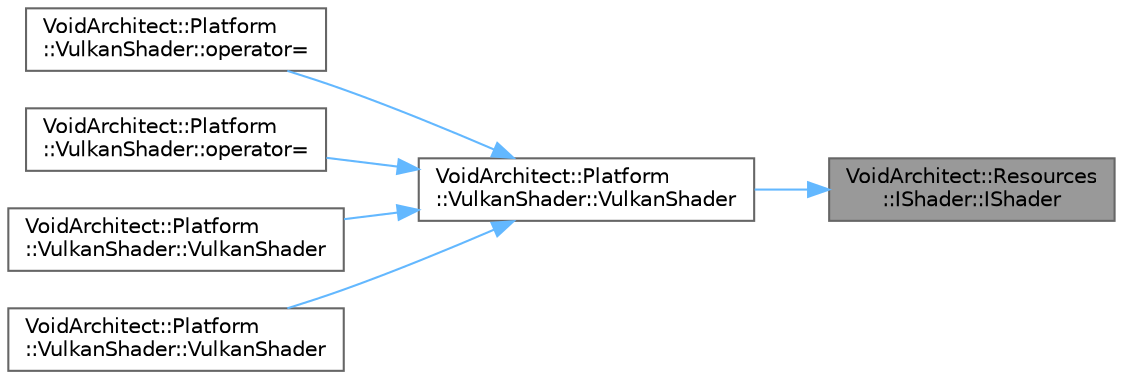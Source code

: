 digraph "VoidArchitect::Resources::IShader::IShader"
{
 // LATEX_PDF_SIZE
  bgcolor="transparent";
  edge [fontname=Helvetica,fontsize=10,labelfontname=Helvetica,labelfontsize=10];
  node [fontname=Helvetica,fontsize=10,shape=box,height=0.2,width=0.4];
  rankdir="RL";
  Node1 [id="Node000001",label="VoidArchitect::Resources\l::IShader::IShader",height=0.2,width=0.4,color="gray40", fillcolor="grey60", style="filled", fontcolor="black",tooltip=" "];
  Node1 -> Node2 [id="edge1_Node000001_Node000002",dir="back",color="steelblue1",style="solid",tooltip=" "];
  Node2 [id="Node000002",label="VoidArchitect::Platform\l::VulkanShader::VulkanShader",height=0.2,width=0.4,color="grey40", fillcolor="white", style="filled",URL="$class_void_architect_1_1_platform_1_1_vulkan_shader.html#ac34b4991980512f3edb929f96d74d1c5",tooltip=" "];
  Node2 -> Node3 [id="edge2_Node000002_Node000003",dir="back",color="steelblue1",style="solid",tooltip=" "];
  Node3 [id="Node000003",label="VoidArchitect::Platform\l::VulkanShader::operator=",height=0.2,width=0.4,color="grey40", fillcolor="white", style="filled",URL="$class_void_architect_1_1_platform_1_1_vulkan_shader.html#afe4238941b2c092cebbae292cf95c0dc",tooltip=" "];
  Node2 -> Node4 [id="edge3_Node000002_Node000004",dir="back",color="steelblue1",style="solid",tooltip=" "];
  Node4 [id="Node000004",label="VoidArchitect::Platform\l::VulkanShader::operator=",height=0.2,width=0.4,color="grey40", fillcolor="white", style="filled",URL="$class_void_architect_1_1_platform_1_1_vulkan_shader.html#a94fd84754bae266c3537143bdd968b76",tooltip=" "];
  Node2 -> Node5 [id="edge4_Node000002_Node000005",dir="back",color="steelblue1",style="solid",tooltip=" "];
  Node5 [id="Node000005",label="VoidArchitect::Platform\l::VulkanShader::VulkanShader",height=0.2,width=0.4,color="grey40", fillcolor="white", style="filled",URL="$class_void_architect_1_1_platform_1_1_vulkan_shader.html#acc70a3e45397a752947a3dfa481fa589",tooltip=" "];
  Node2 -> Node6 [id="edge5_Node000002_Node000006",dir="back",color="steelblue1",style="solid",tooltip=" "];
  Node6 [id="Node000006",label="VoidArchitect::Platform\l::VulkanShader::VulkanShader",height=0.2,width=0.4,color="grey40", fillcolor="white", style="filled",URL="$class_void_architect_1_1_platform_1_1_vulkan_shader.html#ae8cd6b76cb286ad6877a746f6e86e24a",tooltip=" "];
}
